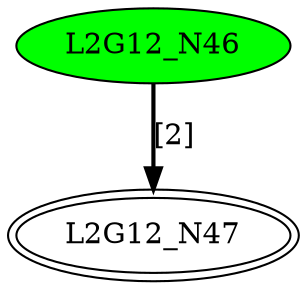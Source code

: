 digraph G12{
"L2G12_N46" [style=filled,fillcolor=green];
"L2G12_N47" [peripheries=2];
"L2G12_N46"->"L2G12_N47" [style = bold, label = "[2]"];
}

